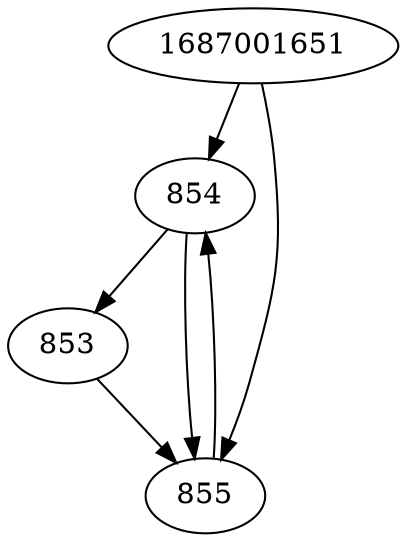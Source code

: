strict digraph  {
1687001651;
853;
854;
855;
1687001651 -> 854;
1687001651 -> 855;
853 -> 855;
854 -> 855;
854 -> 853;
855 -> 854;
}
